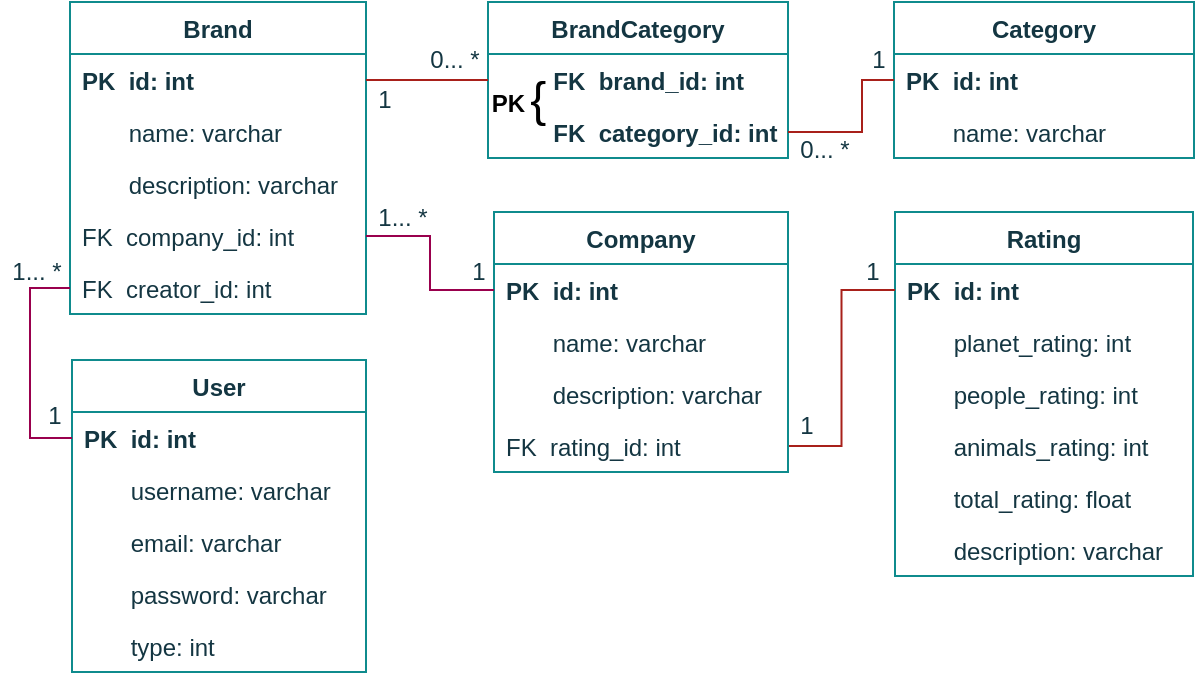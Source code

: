<mxfile>
    <diagram id="Fn1GWIVd9UdGo_fwr7qV" name="Page-1">
        <mxGraphModel dx="786" dy="500" grid="0" gridSize="10" guides="1" tooltips="1" connect="1" arrows="1" fold="1" page="1" pageScale="1" pageWidth="827" pageHeight="1169" background="none" math="0" shadow="0">
            <root>
                <mxCell id="0"/>
                <mxCell id="1" parent="0"/>
                <mxCell id="6" value="Brand" style="swimlane;fontStyle=1;childLayout=stackLayout;horizontal=1;startSize=26;fillColor=none;horizontalStack=0;resizeParent=1;resizeParentMax=0;resizeLast=0;collapsible=1;marginBottom=0;strokeColor=#0F8B8D;fontColor=#143642;" parent="1" vertex="1">
                    <mxGeometry x="242" y="306" width="148" height="156" as="geometry"/>
                </mxCell>
                <mxCell id="7" value="PK  id: int" style="text;strokeColor=none;fillColor=none;align=left;verticalAlign=top;spacingLeft=4;spacingRight=4;overflow=hidden;rotatable=0;points=[[0,0.5],[1,0.5]];portConstraint=eastwest;fontStyle=1;fontColor=#143642;" parent="6" vertex="1">
                    <mxGeometry y="26" width="148" height="26" as="geometry"/>
                </mxCell>
                <mxCell id="8" value="       name: varchar" style="text;strokeColor=none;fillColor=none;align=left;verticalAlign=top;spacingLeft=4;spacingRight=4;overflow=hidden;rotatable=0;points=[[0,0.5],[1,0.5]];portConstraint=eastwest;fontColor=#143642;" parent="6" vertex="1">
                    <mxGeometry y="52" width="148" height="26" as="geometry"/>
                </mxCell>
                <mxCell id="29" value="       description: varchar" style="text;strokeColor=none;fillColor=none;align=left;verticalAlign=top;spacingLeft=4;spacingRight=4;overflow=hidden;rotatable=0;points=[[0,0.5],[1,0.5]];portConstraint=eastwest;fontColor=#143642;" parent="6" vertex="1">
                    <mxGeometry y="78" width="148" height="26" as="geometry"/>
                </mxCell>
                <mxCell id="113" value="FK  company_id: int" style="text;strokeColor=none;fillColor=none;align=left;verticalAlign=top;spacingLeft=4;spacingRight=4;overflow=hidden;rotatable=0;points=[[0,0.5],[1,0.5]];portConstraint=eastwest;fontColor=#143642;" parent="6" vertex="1">
                    <mxGeometry y="104" width="148" height="26" as="geometry"/>
                </mxCell>
                <mxCell id="125" value="FK  creator_id: int" style="text;strokeColor=none;fillColor=none;align=left;verticalAlign=top;spacingLeft=4;spacingRight=4;overflow=hidden;rotatable=0;points=[[0,0.5],[1,0.5]];portConstraint=eastwest;fontColor=#143642;" vertex="1" parent="6">
                    <mxGeometry y="130" width="148" height="26" as="geometry"/>
                </mxCell>
                <mxCell id="10" value="Category" style="swimlane;fontStyle=1;childLayout=stackLayout;horizontal=1;startSize=26;fillColor=none;horizontalStack=0;resizeParent=1;resizeParentMax=0;resizeLast=0;collapsible=1;marginBottom=0;strokeColor=#0F8B8D;fontColor=#143642;" parent="1" vertex="1">
                    <mxGeometry x="654" y="306" width="150" height="78" as="geometry"/>
                </mxCell>
                <mxCell id="11" value="PK  id: int" style="text;strokeColor=none;fillColor=none;align=left;verticalAlign=top;spacingLeft=4;spacingRight=4;overflow=hidden;rotatable=0;points=[[0,0.5],[1,0.5]];portConstraint=eastwest;fontStyle=1;fontColor=#143642;" parent="10" vertex="1">
                    <mxGeometry y="26" width="150" height="26" as="geometry"/>
                </mxCell>
                <mxCell id="12" value="       name: varchar" style="text;strokeColor=none;fillColor=none;align=left;verticalAlign=top;spacingLeft=4;spacingRight=4;overflow=hidden;rotatable=0;points=[[0,0.5],[1,0.5]];portConstraint=eastwest;fontColor=#143642;" parent="10" vertex="1">
                    <mxGeometry y="52" width="150" height="26" as="geometry"/>
                </mxCell>
                <mxCell id="18" value="BrandCategory" style="swimlane;fontStyle=1;childLayout=stackLayout;horizontal=1;startSize=26;fillColor=none;horizontalStack=0;resizeParent=1;resizeParentMax=0;resizeLast=0;collapsible=1;marginBottom=0;strokeColor=#0F8B8D;fontColor=#143642;" parent="1" vertex="1">
                    <mxGeometry x="451" y="306" width="150" height="78" as="geometry"/>
                </mxCell>
                <mxCell id="85" value="        FK  brand_id: int" style="text;strokeColor=none;fillColor=none;align=left;verticalAlign=top;spacingLeft=4;spacingRight=4;overflow=hidden;rotatable=0;points=[[0,0.5],[1,0.5]];portConstraint=eastwest;fontStyle=1;fontColor=#143642;" parent="18" vertex="1">
                    <mxGeometry y="26" width="150" height="26" as="geometry"/>
                </mxCell>
                <mxCell id="20" value="        FK  category_id: int" style="text;strokeColor=none;fillColor=none;align=left;verticalAlign=top;spacingLeft=4;spacingRight=4;overflow=hidden;rotatable=0;points=[[0,0.5],[1,0.5]];portConstraint=eastwest;fontStyle=1;fontColor=#143642;" parent="18" vertex="1">
                    <mxGeometry y="52" width="150" height="26" as="geometry"/>
                </mxCell>
                <mxCell id="35" value="Rating" style="swimlane;fontStyle=1;childLayout=stackLayout;horizontal=1;startSize=26;fillColor=none;horizontalStack=0;resizeParent=1;resizeParentMax=0;resizeLast=0;collapsible=1;marginBottom=0;strokeColor=#0F8B8D;fontColor=#143642;" parent="1" vertex="1">
                    <mxGeometry x="654.5" y="411" width="149" height="182" as="geometry">
                        <mxRectangle x="369" y="341" width="71" height="26" as="alternateBounds"/>
                    </mxGeometry>
                </mxCell>
                <mxCell id="36" value="PK  id: int" style="text;strokeColor=none;fillColor=none;align=left;verticalAlign=top;spacingLeft=4;spacingRight=4;overflow=hidden;rotatable=0;points=[[0,0.5],[1,0.5]];portConstraint=eastwest;fontStyle=1;fontColor=#143642;" parent="35" vertex="1">
                    <mxGeometry y="26" width="149" height="26" as="geometry"/>
                </mxCell>
                <mxCell id="37" value="       planet_rating: int" style="text;strokeColor=none;fillColor=none;align=left;verticalAlign=top;spacingLeft=4;spacingRight=4;overflow=hidden;rotatable=0;points=[[0,0.5],[1,0.5]];portConstraint=eastwest;fontColor=#143642;" parent="35" vertex="1">
                    <mxGeometry y="52" width="149" height="26" as="geometry"/>
                </mxCell>
                <mxCell id="38" value="       people_rating: int" style="text;strokeColor=none;fillColor=none;align=left;verticalAlign=top;spacingLeft=4;spacingRight=4;overflow=hidden;rotatable=0;points=[[0,0.5],[1,0.5]];portConstraint=eastwest;fontColor=#143642;" parent="35" vertex="1">
                    <mxGeometry y="78" width="149" height="26" as="geometry"/>
                </mxCell>
                <mxCell id="39" value="       animals_rating: int" style="text;strokeColor=none;fillColor=none;align=left;verticalAlign=top;spacingLeft=4;spacingRight=4;overflow=hidden;rotatable=0;points=[[0,0.5],[1,0.5]];portConstraint=eastwest;fontColor=#143642;" parent="35" vertex="1">
                    <mxGeometry y="104" width="149" height="26" as="geometry"/>
                </mxCell>
                <mxCell id="89" value="       total_rating: float" style="text;strokeColor=none;fillColor=none;align=left;verticalAlign=top;spacingLeft=4;spacingRight=4;overflow=hidden;rotatable=0;points=[[0,0.5],[1,0.5]];portConstraint=eastwest;fontColor=#143642;" parent="35" vertex="1">
                    <mxGeometry y="130" width="149" height="26" as="geometry"/>
                </mxCell>
                <mxCell id="40" value="       description: varchar" style="text;strokeColor=none;fillColor=none;align=left;verticalAlign=top;spacingLeft=4;spacingRight=4;overflow=hidden;rotatable=0;points=[[0,0.5],[1,0.5]];portConstraint=eastwest;fontColor=#143642;" parent="35" vertex="1">
                    <mxGeometry y="156" width="149" height="26" as="geometry"/>
                </mxCell>
                <mxCell id="44" style="rounded=0;orthogonalLoop=1;jettySize=auto;html=1;exitX=1;exitY=0.5;exitDx=0;exitDy=0;entryX=0;entryY=0.5;entryDx=0;entryDy=0;endArrow=none;endFill=0;labelBackgroundColor=#DAD2D8;strokeColor=#A8201A;fontColor=#143642;edgeStyle=orthogonalEdgeStyle;" parent="1" source="7" target="85" edge="1">
                    <mxGeometry relative="1" as="geometry"/>
                </mxCell>
                <mxCell id="45" style="edgeStyle=orthogonalEdgeStyle;rounded=0;orthogonalLoop=1;jettySize=auto;html=1;exitX=0;exitY=0.5;exitDx=0;exitDy=0;entryX=1;entryY=0.5;entryDx=0;entryDy=0;labelBackgroundColor=#DAD2D8;strokeColor=#A8201A;fontColor=#143642;endArrow=none;endFill=0;" parent="1" source="11" target="20" edge="1">
                    <mxGeometry relative="1" as="geometry">
                        <Array as="points">
                            <mxPoint x="638" y="345"/>
                            <mxPoint x="638" y="371"/>
                        </Array>
                    </mxGeometry>
                </mxCell>
                <mxCell id="49" style="edgeStyle=orthogonalEdgeStyle;rounded=0;orthogonalLoop=1;jettySize=auto;html=1;exitX=0;exitY=0.5;exitDx=0;exitDy=0;entryX=1;entryY=0.5;entryDx=0;entryDy=0;endArrow=none;endFill=0;labelBackgroundColor=#DAD2D8;strokeColor=#A8201A;fontColor=#143642;" parent="1" source="36" target="9" edge="1">
                    <mxGeometry relative="1" as="geometry"/>
                </mxCell>
                <mxCell id="50" value="1" style="text;html=1;align=center;verticalAlign=middle;resizable=0;points=[];autosize=1;strokeColor=none;fontColor=#143642;" parent="1" vertex="1">
                    <mxGeometry x="634" y="432" width="17" height="17" as="geometry"/>
                </mxCell>
                <mxCell id="51" value="1" style="text;html=1;align=center;verticalAlign=middle;resizable=0;points=[];autosize=1;strokeColor=none;fontColor=#143642;" parent="1" vertex="1">
                    <mxGeometry x="601" y="509" width="17" height="17" as="geometry"/>
                </mxCell>
                <mxCell id="52" value="1" style="text;html=1;align=center;verticalAlign=middle;resizable=0;points=[];autosize=1;strokeColor=none;fontColor=#143642;" parent="1" vertex="1">
                    <mxGeometry x="390" y="346" width="17" height="17" as="geometry"/>
                </mxCell>
                <mxCell id="53" value="1" style="text;html=1;align=center;verticalAlign=middle;resizable=0;points=[];autosize=1;strokeColor=none;fontColor=#143642;" parent="1" vertex="1">
                    <mxGeometry x="637" y="326" width="17" height="17" as="geometry"/>
                </mxCell>
                <mxCell id="54" value="0... *" style="text;html=1;align=center;verticalAlign=middle;resizable=0;points=[];autosize=1;strokeColor=none;fontColor=#143642;" parent="1" vertex="1">
                    <mxGeometry x="416" y="326" width="35" height="17" as="geometry"/>
                </mxCell>
                <mxCell id="94" value="0... *" style="text;html=1;align=center;verticalAlign=middle;resizable=0;points=[];autosize=1;strokeColor=none;fontColor=#143642;" parent="1" vertex="1">
                    <mxGeometry x="601" y="371" width="35" height="17" as="geometry"/>
                </mxCell>
                <mxCell id="102" value="Company" style="swimlane;fontStyle=1;childLayout=stackLayout;horizontal=1;startSize=26;fillColor=none;horizontalStack=0;resizeParent=1;resizeParentMax=0;resizeLast=0;collapsible=1;marginBottom=0;strokeColor=#0F8B8D;fontColor=#143642;" parent="1" vertex="1">
                    <mxGeometry x="454" y="411" width="147" height="130" as="geometry">
                        <mxRectangle x="543" y="341" width="59" height="26" as="alternateBounds"/>
                    </mxGeometry>
                </mxCell>
                <mxCell id="103" value="PK  id: int" style="text;strokeColor=none;fillColor=none;align=left;verticalAlign=top;spacingLeft=4;spacingRight=4;overflow=hidden;rotatable=0;points=[[0,0.5],[1,0.5]];portConstraint=eastwest;fontStyle=1;fontColor=#143642;" parent="102" vertex="1">
                    <mxGeometry y="26" width="147" height="26" as="geometry"/>
                </mxCell>
                <mxCell id="112" value="       name: varchar" style="text;strokeColor=none;fillColor=none;align=left;verticalAlign=top;spacingLeft=4;spacingRight=4;overflow=hidden;rotatable=0;points=[[0,0.5],[1,0.5]];portConstraint=eastwest;fontColor=#143642;" parent="102" vertex="1">
                    <mxGeometry y="52" width="147" height="26" as="geometry"/>
                </mxCell>
                <mxCell id="106" value="       description: varchar" style="text;strokeColor=none;fillColor=none;align=left;verticalAlign=top;spacingLeft=4;spacingRight=4;overflow=hidden;rotatable=0;points=[[0,0.5],[1,0.5]];portConstraint=eastwest;fontColor=#143642;" parent="102" vertex="1">
                    <mxGeometry y="78" width="147" height="26" as="geometry"/>
                </mxCell>
                <mxCell id="9" value="FK  rating_id: int" style="text;strokeColor=none;fillColor=none;align=left;verticalAlign=top;spacingLeft=4;spacingRight=4;overflow=hidden;rotatable=0;points=[[0,0.5],[1,0.5]];portConstraint=eastwest;fontColor=#143642;" parent="102" vertex="1">
                    <mxGeometry y="104" width="147" height="26" as="geometry"/>
                </mxCell>
                <mxCell id="114" style="rounded=0;orthogonalLoop=1;jettySize=auto;html=1;exitX=1;exitY=0.5;exitDx=0;exitDy=0;entryX=0;entryY=0.5;entryDx=0;entryDy=0;strokeColor=#99004D;endArrow=none;endFill=0;edgeStyle=orthogonalEdgeStyle;" parent="1" source="113" target="103" edge="1">
                    <mxGeometry relative="1" as="geometry"/>
                </mxCell>
                <mxCell id="115" value="1" style="text;html=1;align=center;verticalAlign=middle;resizable=0;points=[];autosize=1;strokeColor=none;fontColor=#143642;" parent="1" vertex="1">
                    <mxGeometry x="437" y="432" width="17" height="17" as="geometry"/>
                </mxCell>
                <mxCell id="116" value="1... *" style="text;html=1;align=center;verticalAlign=middle;resizable=0;points=[];autosize=1;strokeColor=none;fontColor=#143642;" parent="1" vertex="1">
                    <mxGeometry x="390" y="405" width="35" height="17" as="geometry"/>
                </mxCell>
                <mxCell id="119" value="&lt;font style=&quot;font-size: 24px&quot;&gt;&amp;nbsp; &amp;nbsp; &amp;nbsp;{&lt;/font&gt;" style="text;html=1;align=center;verticalAlign=middle;resizable=0;points=[];autosize=1;strokeColor=none;fontStyle=0" parent="1" vertex="1">
                    <mxGeometry x="433" y="343" width="51" height="23" as="geometry"/>
                </mxCell>
                <mxCell id="118" value="&lt;b&gt;&amp;nbsp; &amp;nbsp; &amp;nbsp; &amp;nbsp; &amp;nbsp; &amp;nbsp; &amp;nbsp; &amp;nbsp; &amp;nbsp; &amp;nbsp; &amp;nbsp; &amp;nbsp; &amp;nbsp;PK&lt;/b&gt;" style="text;html=1;align=center;verticalAlign=middle;resizable=0;points=[];autosize=1;strokeColor=none;" parent="1" vertex="1">
                    <mxGeometry x="344" y="348" width="150" height="18" as="geometry"/>
                </mxCell>
                <mxCell id="120" value="User" style="swimlane;fontStyle=1;childLayout=stackLayout;horizontal=1;startSize=26;fillColor=none;horizontalStack=0;resizeParent=1;resizeParentMax=0;resizeLast=0;collapsible=1;marginBottom=0;strokeColor=#0F8B8D;fontColor=#143642;" vertex="1" parent="1">
                    <mxGeometry x="243" y="485" width="147" height="156" as="geometry">
                        <mxRectangle x="543" y="341" width="59" height="26" as="alternateBounds"/>
                    </mxGeometry>
                </mxCell>
                <mxCell id="121" value="PK  id: int" style="text;strokeColor=none;fillColor=none;align=left;verticalAlign=top;spacingLeft=4;spacingRight=4;overflow=hidden;rotatable=0;points=[[0,0.5],[1,0.5]];portConstraint=eastwest;fontStyle=1;fontColor=#143642;" vertex="1" parent="120">
                    <mxGeometry y="26" width="147" height="26" as="geometry"/>
                </mxCell>
                <mxCell id="122" value="       username: varchar" style="text;strokeColor=none;fillColor=none;align=left;verticalAlign=top;spacingLeft=4;spacingRight=4;overflow=hidden;rotatable=0;points=[[0,0.5],[1,0.5]];portConstraint=eastwest;fontColor=#143642;" vertex="1" parent="120">
                    <mxGeometry y="52" width="147" height="26" as="geometry"/>
                </mxCell>
                <mxCell id="123" value="       email: varchar" style="text;strokeColor=none;fillColor=none;align=left;verticalAlign=top;spacingLeft=4;spacingRight=4;overflow=hidden;rotatable=0;points=[[0,0.5],[1,0.5]];portConstraint=eastwest;fontColor=#143642;" vertex="1" parent="120">
                    <mxGeometry y="78" width="147" height="26" as="geometry"/>
                </mxCell>
                <mxCell id="126" value="       password: varchar" style="text;strokeColor=none;fillColor=none;align=left;verticalAlign=top;spacingLeft=4;spacingRight=4;overflow=hidden;rotatable=0;points=[[0,0.5],[1,0.5]];portConstraint=eastwest;fontColor=#143642;" vertex="1" parent="120">
                    <mxGeometry y="104" width="147" height="26" as="geometry"/>
                </mxCell>
                <mxCell id="124" value="       type: int" style="text;strokeColor=none;fillColor=none;align=left;verticalAlign=top;spacingLeft=4;spacingRight=4;overflow=hidden;rotatable=0;points=[[0,0.5],[1,0.5]];portConstraint=eastwest;fontColor=#143642;" vertex="1" parent="120">
                    <mxGeometry y="130" width="147" height="26" as="geometry"/>
                </mxCell>
                <mxCell id="127" style="edgeStyle=orthogonalEdgeStyle;rounded=0;orthogonalLoop=1;jettySize=auto;html=1;exitX=0;exitY=0.5;exitDx=0;exitDy=0;entryX=0;entryY=0.5;entryDx=0;entryDy=0;strokeColor=#99004D;endArrow=none;endFill=0;" edge="1" parent="1" source="121" target="125">
                    <mxGeometry relative="1" as="geometry"/>
                </mxCell>
                <mxCell id="128" value="1... *" style="text;html=1;align=center;verticalAlign=middle;resizable=0;points=[];autosize=1;strokeColor=none;fontColor=#143642;" vertex="1" parent="1">
                    <mxGeometry x="207" y="432" width="35" height="17" as="geometry"/>
                </mxCell>
                <mxCell id="129" value="1" style="text;html=1;align=center;verticalAlign=middle;resizable=0;points=[];autosize=1;strokeColor=none;fontColor=#143642;" vertex="1" parent="1">
                    <mxGeometry x="225" y="504" width="17" height="17" as="geometry"/>
                </mxCell>
            </root>
        </mxGraphModel>
    </diagram>
</mxfile>